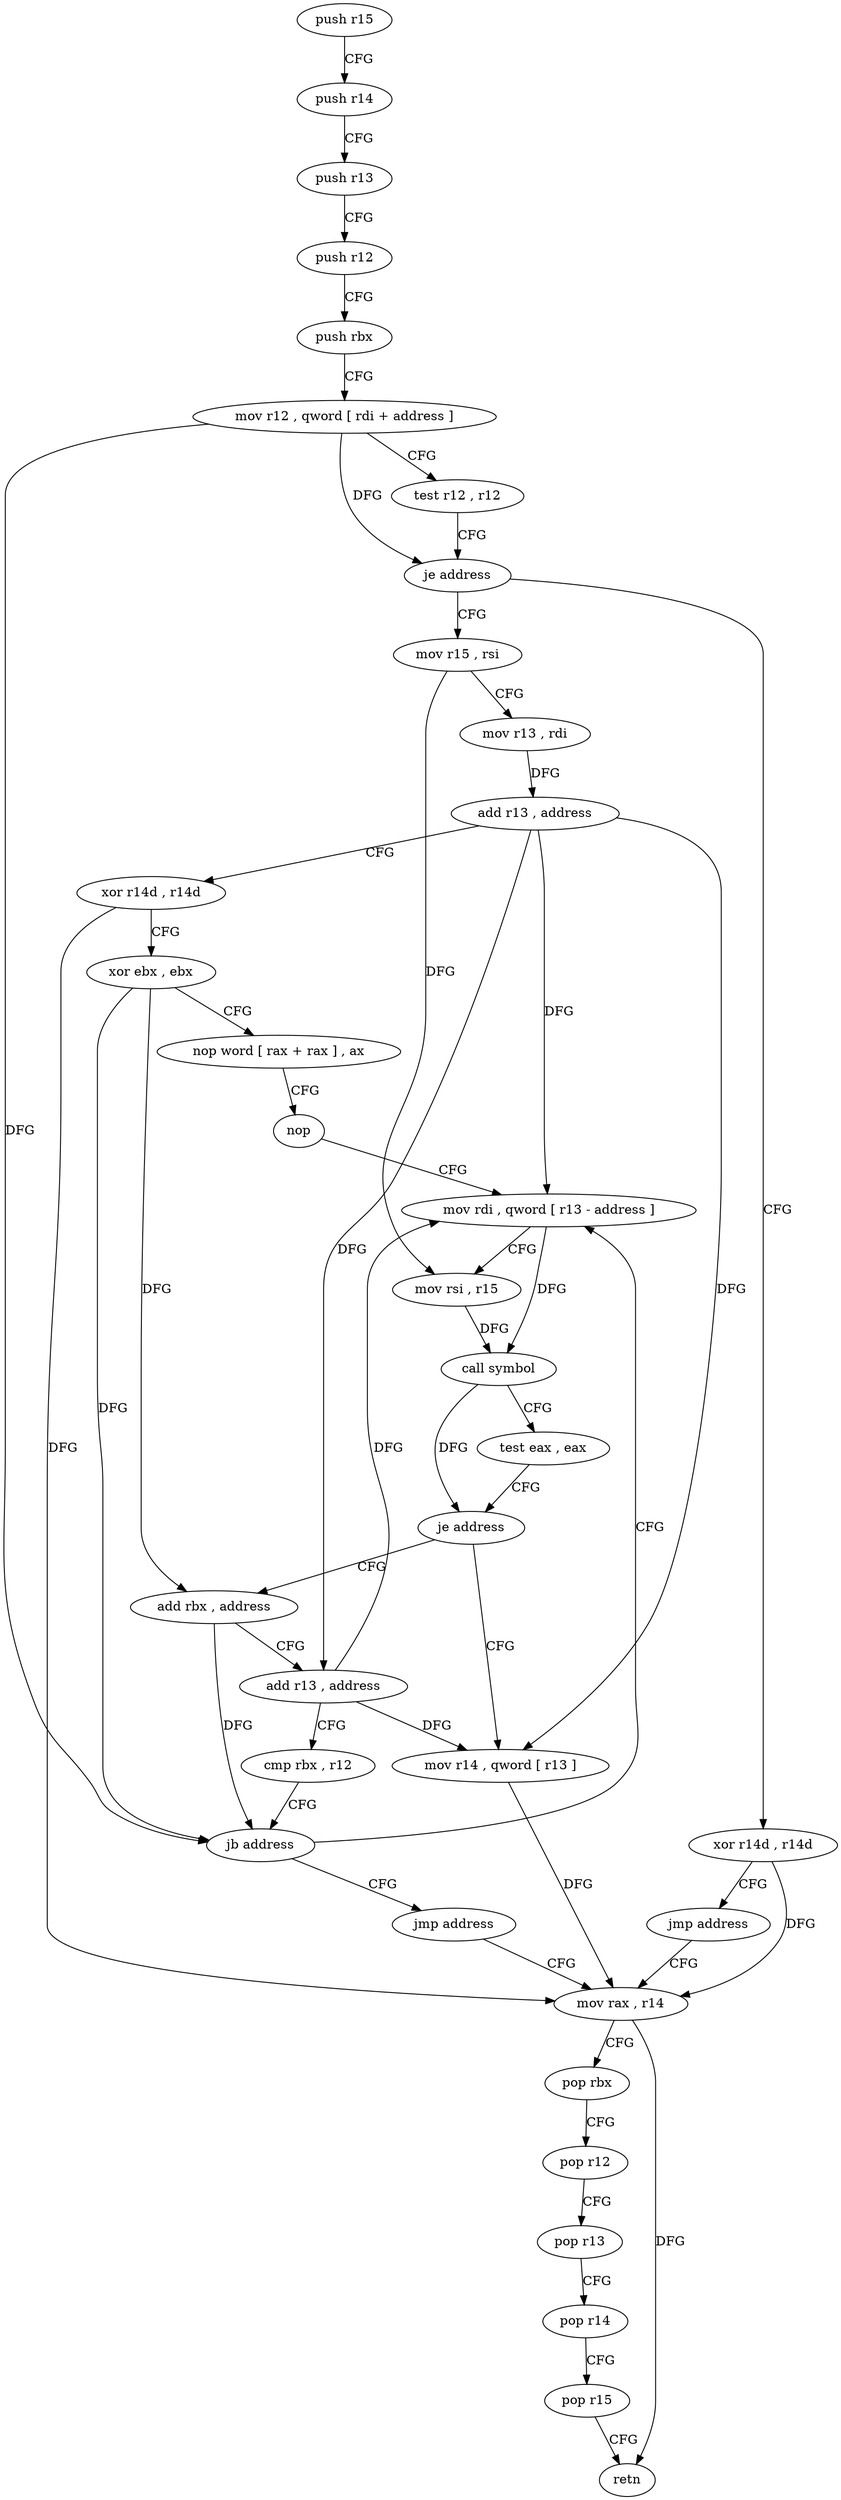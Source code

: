 digraph "func" {
"150016" [label = "push r15" ]
"150018" [label = "push r14" ]
"150020" [label = "push r13" ]
"150022" [label = "push r12" ]
"150024" [label = "push rbx" ]
"150025" [label = "mov r12 , qword [ rdi + address ]" ]
"150032" [label = "test r12 , r12" ]
"150035" [label = "je address" ]
"150095" [label = "xor r14d , r14d" ]
"150037" [label = "mov r15 , rsi" ]
"150098" [label = "jmp address" ]
"150104" [label = "mov rax , r14" ]
"150040" [label = "mov r13 , rdi" ]
"150043" [label = "add r13 , address" ]
"150047" [label = "xor r14d , r14d" ]
"150050" [label = "xor ebx , ebx" ]
"150052" [label = "nop word [ rax + rax ] , ax" ]
"150062" [label = "nop" ]
"150064" [label = "mov rdi , qword [ r13 - address ]" ]
"150107" [label = "pop rbx" ]
"150108" [label = "pop r12" ]
"150110" [label = "pop r13" ]
"150112" [label = "pop r14" ]
"150114" [label = "pop r15" ]
"150116" [label = "retn" ]
"150100" [label = "mov r14 , qword [ r13 ]" ]
"150080" [label = "add rbx , address" ]
"150084" [label = "add r13 , address" ]
"150088" [label = "cmp rbx , r12" ]
"150091" [label = "jb address" ]
"150093" [label = "jmp address" ]
"150068" [label = "mov rsi , r15" ]
"150071" [label = "call symbol" ]
"150076" [label = "test eax , eax" ]
"150078" [label = "je address" ]
"150016" -> "150018" [ label = "CFG" ]
"150018" -> "150020" [ label = "CFG" ]
"150020" -> "150022" [ label = "CFG" ]
"150022" -> "150024" [ label = "CFG" ]
"150024" -> "150025" [ label = "CFG" ]
"150025" -> "150032" [ label = "CFG" ]
"150025" -> "150035" [ label = "DFG" ]
"150025" -> "150091" [ label = "DFG" ]
"150032" -> "150035" [ label = "CFG" ]
"150035" -> "150095" [ label = "CFG" ]
"150035" -> "150037" [ label = "CFG" ]
"150095" -> "150098" [ label = "CFG" ]
"150095" -> "150104" [ label = "DFG" ]
"150037" -> "150040" [ label = "CFG" ]
"150037" -> "150068" [ label = "DFG" ]
"150098" -> "150104" [ label = "CFG" ]
"150104" -> "150107" [ label = "CFG" ]
"150104" -> "150116" [ label = "DFG" ]
"150040" -> "150043" [ label = "DFG" ]
"150043" -> "150047" [ label = "CFG" ]
"150043" -> "150064" [ label = "DFG" ]
"150043" -> "150100" [ label = "DFG" ]
"150043" -> "150084" [ label = "DFG" ]
"150047" -> "150050" [ label = "CFG" ]
"150047" -> "150104" [ label = "DFG" ]
"150050" -> "150052" [ label = "CFG" ]
"150050" -> "150080" [ label = "DFG" ]
"150050" -> "150091" [ label = "DFG" ]
"150052" -> "150062" [ label = "CFG" ]
"150062" -> "150064" [ label = "CFG" ]
"150064" -> "150068" [ label = "CFG" ]
"150064" -> "150071" [ label = "DFG" ]
"150107" -> "150108" [ label = "CFG" ]
"150108" -> "150110" [ label = "CFG" ]
"150110" -> "150112" [ label = "CFG" ]
"150112" -> "150114" [ label = "CFG" ]
"150114" -> "150116" [ label = "CFG" ]
"150100" -> "150104" [ label = "DFG" ]
"150080" -> "150084" [ label = "CFG" ]
"150080" -> "150091" [ label = "DFG" ]
"150084" -> "150088" [ label = "CFG" ]
"150084" -> "150064" [ label = "DFG" ]
"150084" -> "150100" [ label = "DFG" ]
"150088" -> "150091" [ label = "CFG" ]
"150091" -> "150064" [ label = "CFG" ]
"150091" -> "150093" [ label = "CFG" ]
"150093" -> "150104" [ label = "CFG" ]
"150068" -> "150071" [ label = "DFG" ]
"150071" -> "150076" [ label = "CFG" ]
"150071" -> "150078" [ label = "DFG" ]
"150076" -> "150078" [ label = "CFG" ]
"150078" -> "150100" [ label = "CFG" ]
"150078" -> "150080" [ label = "CFG" ]
}

